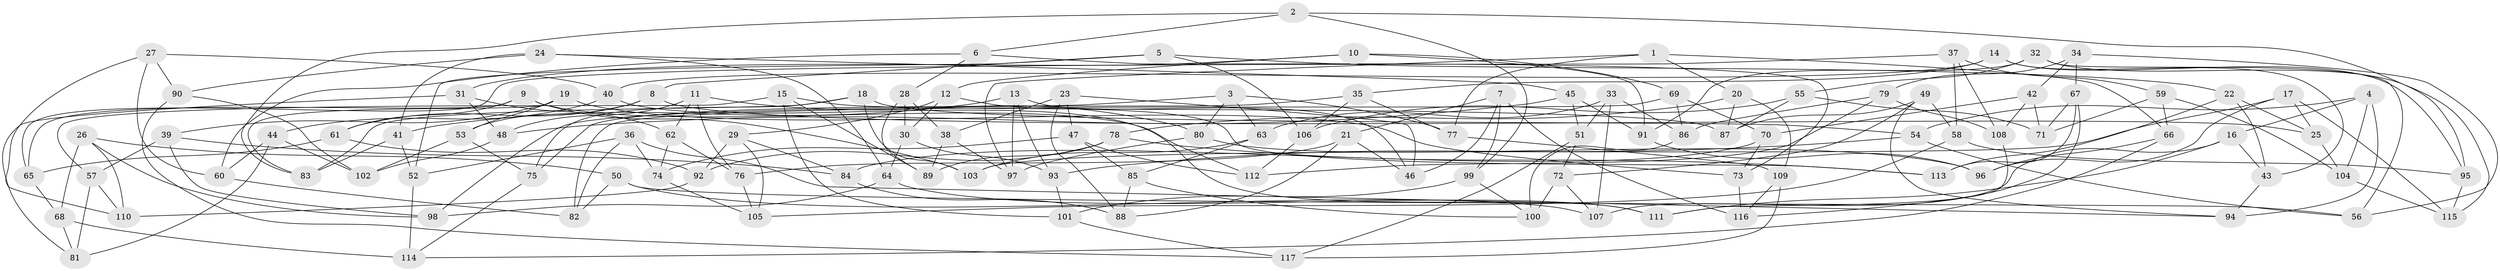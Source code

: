 // coarse degree distribution, {11: 0.02857142857142857, 6: 0.2, 4: 0.5714285714285714, 10: 0.04285714285714286, 3: 0.04285714285714286, 8: 0.1, 5: 0.014285714285714285}
// Generated by graph-tools (version 1.1) at 2025/20/03/04/25 18:20:37]
// undirected, 117 vertices, 234 edges
graph export_dot {
graph [start="1"]
  node [color=gray90,style=filled];
  1;
  2;
  3;
  4;
  5;
  6;
  7;
  8;
  9;
  10;
  11;
  12;
  13;
  14;
  15;
  16;
  17;
  18;
  19;
  20;
  21;
  22;
  23;
  24;
  25;
  26;
  27;
  28;
  29;
  30;
  31;
  32;
  33;
  34;
  35;
  36;
  37;
  38;
  39;
  40;
  41;
  42;
  43;
  44;
  45;
  46;
  47;
  48;
  49;
  50;
  51;
  52;
  53;
  54;
  55;
  56;
  57;
  58;
  59;
  60;
  61;
  62;
  63;
  64;
  65;
  66;
  67;
  68;
  69;
  70;
  71;
  72;
  73;
  74;
  75;
  76;
  77;
  78;
  79;
  80;
  81;
  82;
  83;
  84;
  85;
  86;
  87;
  88;
  89;
  90;
  91;
  92;
  93;
  94;
  95;
  96;
  97;
  98;
  99;
  100;
  101;
  102;
  103;
  104;
  105;
  106;
  107;
  108;
  109;
  110;
  111;
  112;
  113;
  114;
  115;
  116;
  117;
  1 -- 77;
  1 -- 20;
  1 -- 66;
  1 -- 97;
  2 -- 95;
  2 -- 6;
  2 -- 83;
  2 -- 99;
  3 -- 80;
  3 -- 77;
  3 -- 98;
  3 -- 63;
  4 -- 94;
  4 -- 54;
  4 -- 104;
  4 -- 16;
  5 -- 8;
  5 -- 22;
  5 -- 106;
  5 -- 52;
  6 -- 60;
  6 -- 28;
  6 -- 73;
  7 -- 99;
  7 -- 116;
  7 -- 46;
  7 -- 21;
  8 -- 61;
  8 -- 53;
  8 -- 25;
  9 -- 112;
  9 -- 61;
  9 -- 65;
  9 -- 103;
  10 -- 31;
  10 -- 69;
  10 -- 12;
  10 -- 91;
  11 -- 48;
  11 -- 80;
  11 -- 62;
  11 -- 76;
  12 -- 30;
  12 -- 29;
  12 -- 113;
  13 -- 97;
  13 -- 93;
  13 -- 46;
  13 -- 41;
  14 -- 95;
  14 -- 35;
  14 -- 40;
  14 -- 43;
  15 -- 57;
  15 -- 89;
  15 -- 101;
  15 -- 87;
  16 -- 111;
  16 -- 43;
  16 -- 107;
  17 -- 25;
  17 -- 96;
  17 -- 115;
  17 -- 103;
  18 -- 103;
  18 -- 54;
  18 -- 83;
  18 -- 75;
  19 -- 73;
  19 -- 83;
  19 -- 53;
  19 -- 39;
  20 -- 78;
  20 -- 109;
  20 -- 87;
  21 -- 88;
  21 -- 76;
  21 -- 46;
  22 -- 113;
  22 -- 25;
  22 -- 43;
  23 -- 46;
  23 -- 88;
  23 -- 47;
  23 -- 38;
  24 -- 45;
  24 -- 64;
  24 -- 90;
  24 -- 41;
  25 -- 104;
  26 -- 50;
  26 -- 110;
  26 -- 98;
  26 -- 68;
  27 -- 40;
  27 -- 90;
  27 -- 110;
  27 -- 60;
  28 -- 30;
  28 -- 89;
  28 -- 38;
  29 -- 84;
  29 -- 92;
  29 -- 105;
  30 -- 93;
  30 -- 64;
  31 -- 48;
  31 -- 81;
  31 -- 62;
  32 -- 55;
  32 -- 91;
  32 -- 115;
  32 -- 56;
  33 -- 63;
  33 -- 51;
  33 -- 107;
  33 -- 86;
  34 -- 56;
  34 -- 67;
  34 -- 79;
  34 -- 42;
  35 -- 106;
  35 -- 75;
  35 -- 77;
  36 -- 52;
  36 -- 82;
  36 -- 74;
  36 -- 94;
  37 -- 59;
  37 -- 58;
  37 -- 108;
  37 -- 65;
  38 -- 89;
  38 -- 97;
  39 -- 98;
  39 -- 57;
  39 -- 84;
  40 -- 44;
  40 -- 111;
  41 -- 83;
  41 -- 52;
  42 -- 108;
  42 -- 70;
  42 -- 71;
  43 -- 94;
  44 -- 102;
  44 -- 60;
  44 -- 81;
  45 -- 51;
  45 -- 91;
  45 -- 48;
  47 -- 74;
  47 -- 112;
  47 -- 85;
  48 -- 102;
  49 -- 87;
  49 -- 72;
  49 -- 94;
  49 -- 58;
  50 -- 107;
  50 -- 56;
  50 -- 82;
  51 -- 117;
  51 -- 72;
  52 -- 114;
  53 -- 102;
  53 -- 75;
  54 -- 93;
  54 -- 56;
  55 -- 71;
  55 -- 87;
  55 -- 106;
  57 -- 81;
  57 -- 110;
  58 -- 105;
  58 -- 95;
  59 -- 104;
  59 -- 71;
  59 -- 66;
  60 -- 82;
  61 -- 65;
  61 -- 92;
  62 -- 76;
  62 -- 74;
  63 -- 103;
  63 -- 85;
  64 -- 111;
  64 -- 98;
  65 -- 68;
  66 -- 114;
  66 -- 96;
  67 -- 116;
  67 -- 71;
  67 -- 113;
  68 -- 114;
  68 -- 81;
  69 -- 86;
  69 -- 82;
  69 -- 70;
  70 -- 73;
  70 -- 84;
  72 -- 107;
  72 -- 100;
  73 -- 116;
  74 -- 105;
  75 -- 114;
  76 -- 105;
  77 -- 109;
  78 -- 92;
  78 -- 113;
  78 -- 89;
  79 -- 86;
  79 -- 112;
  79 -- 108;
  80 -- 97;
  80 -- 96;
  84 -- 88;
  85 -- 100;
  85 -- 88;
  86 -- 100;
  90 -- 102;
  90 -- 117;
  91 -- 96;
  92 -- 110;
  93 -- 101;
  95 -- 115;
  99 -- 101;
  99 -- 100;
  101 -- 117;
  104 -- 115;
  106 -- 112;
  108 -- 111;
  109 -- 116;
  109 -- 117;
}

